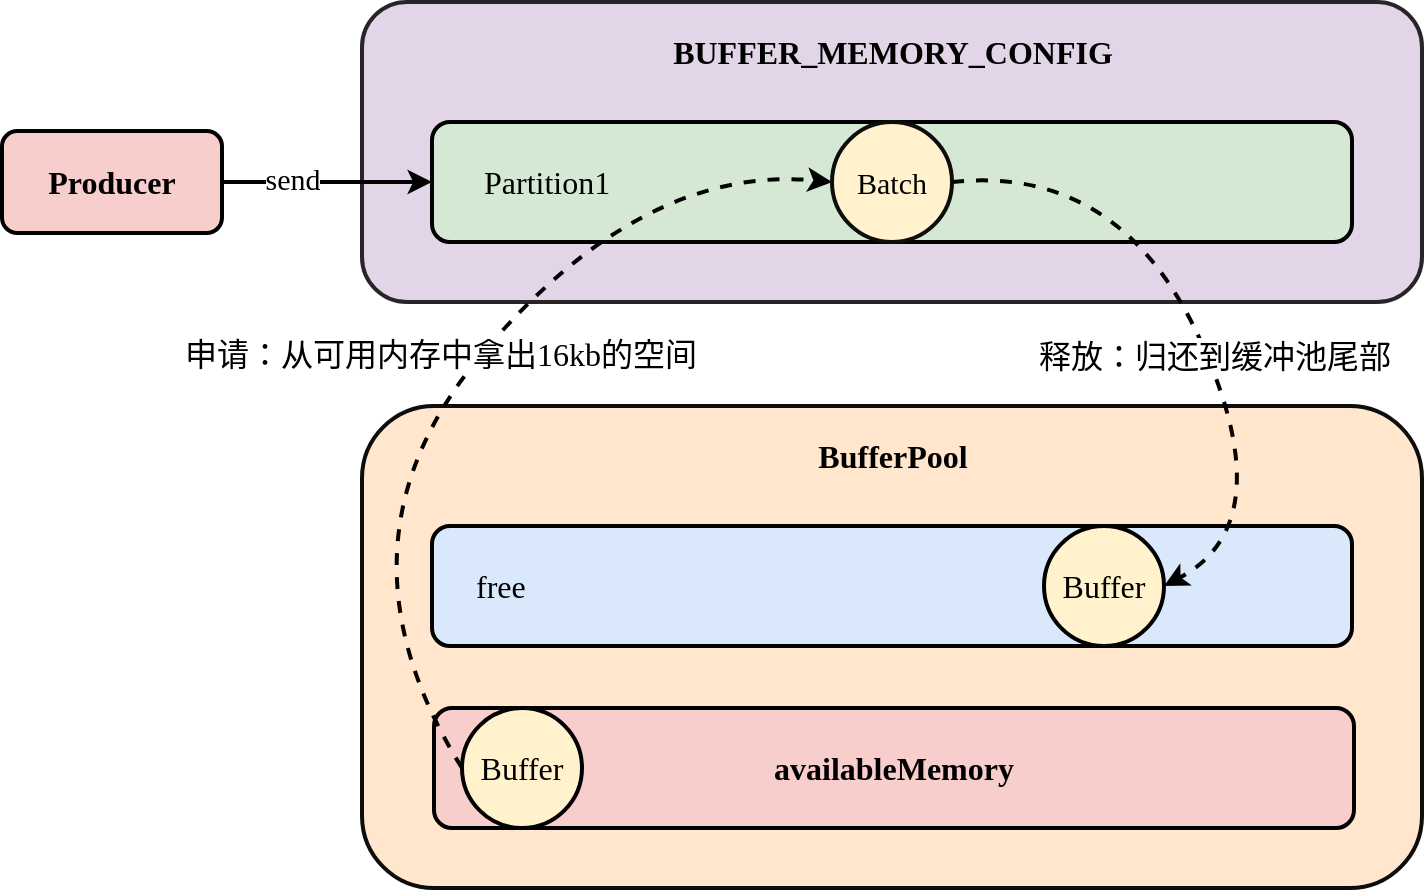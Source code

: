 <mxfile version="21.2.8" type="device">
  <diagram name="Page-1" id="4jEeTd7mvgLUH5QwcUFO">
    <mxGraphModel dx="1649" dy="621" grid="1" gridSize="10" guides="1" tooltips="1" connect="1" arrows="1" fold="1" page="1" pageScale="1" pageWidth="827" pageHeight="1169" math="0" shadow="0">
      <root>
        <mxCell id="0" />
        <mxCell id="1" parent="0" />
        <mxCell id="FmmOy0Gf5pX21H7wCrZ3-6" value="" style="rounded=1;whiteSpace=wrap;html=1;fillColor=#ffe6cc;strokeColor=#0d0d0c;strokeWidth=2;" vertex="1" parent="1">
          <mxGeometry x="120" y="321" width="530" height="241" as="geometry" />
        </mxCell>
        <mxCell id="FmmOy0Gf5pX21H7wCrZ3-13" value="&lt;b&gt;&lt;font style=&quot;font-size: 16px;&quot; face=&quot;Times New Roman&quot;&gt;availableMemory&lt;/font&gt;&lt;/b&gt;" style="rounded=1;whiteSpace=wrap;html=1;fillColor=#f8cecc;strokeColor=#000000;strokeWidth=2;" vertex="1" parent="1">
          <mxGeometry x="156" y="472" width="460" height="60" as="geometry" />
        </mxCell>
        <mxCell id="FmmOy0Gf5pX21H7wCrZ3-1" value="" style="rounded=1;whiteSpace=wrap;html=1;fillColor=#e1d5e7;strokeColor=#272527;strokeWidth=2;" vertex="1" parent="1">
          <mxGeometry x="120" y="119" width="530" height="150" as="geometry" />
        </mxCell>
        <mxCell id="FmmOy0Gf5pX21H7wCrZ3-2" value="&lt;font face=&quot;Times New Roman&quot; style=&quot;font-size: 16px;&quot;&gt;&amp;nbsp; &amp;nbsp; &amp;nbsp; &lt;font style=&quot;font-size: 16px;&quot;&gt;Partition1&lt;/font&gt;&lt;/font&gt;" style="rounded=1;whiteSpace=wrap;html=1;fillColor=#d5e8d4;strokeColor=#000000;align=left;strokeWidth=2;" vertex="1" parent="1">
          <mxGeometry x="155" y="179" width="460" height="60" as="geometry" />
        </mxCell>
        <mxCell id="FmmOy0Gf5pX21H7wCrZ3-3" value="&lt;font size=&quot;1&quot; style=&quot;&quot; face=&quot;Times New Roman&quot;&gt;&lt;b style=&quot;font-size: 16px;&quot;&gt;BUFFER_MEMORY_CONFIG&lt;/b&gt;&lt;/font&gt;" style="text;html=1;align=center;verticalAlign=middle;resizable=0;points=[];autosize=1;strokeColor=none;fillColor=none;" vertex="1" parent="1">
          <mxGeometry x="265" y="129" width="240" height="30" as="geometry" />
        </mxCell>
        <mxCell id="FmmOy0Gf5pX21H7wCrZ3-5" value="&lt;font face=&quot;Times New Roman&quot; style=&quot;font-size: 15px;&quot;&gt;Batch&lt;/font&gt;" style="ellipse;whiteSpace=wrap;html=1;aspect=fixed;fillColor=#fff2cc;strokeColor=#0d0d0c;strokeWidth=2;" vertex="1" parent="1">
          <mxGeometry x="355" y="179" width="60" height="60" as="geometry" />
        </mxCell>
        <mxCell id="FmmOy0Gf5pX21H7wCrZ3-7" value="&lt;font face=&quot;Times New Roman&quot; style=&quot;font-size: 16px;&quot;&gt;&amp;nbsp; &amp;nbsp; &amp;nbsp;free&lt;/font&gt;" style="rounded=1;whiteSpace=wrap;html=1;align=left;fillColor=#dae8fc;strokeColor=#000000;strokeWidth=2;" vertex="1" parent="1">
          <mxGeometry x="155" y="381" width="460" height="60" as="geometry" />
        </mxCell>
        <mxCell id="FmmOy0Gf5pX21H7wCrZ3-8" value="&lt;b&gt;&lt;font style=&quot;font-size: 16px;&quot; face=&quot;Times New Roman&quot;&gt;BufferPool&lt;/font&gt;&lt;/b&gt;" style="text;html=1;align=center;verticalAlign=middle;resizable=0;points=[];autosize=1;strokeColor=none;fillColor=none;" vertex="1" parent="1">
          <mxGeometry x="335" y="331" width="100" height="30" as="geometry" />
        </mxCell>
        <mxCell id="FmmOy0Gf5pX21H7wCrZ3-10" value="&lt;font face=&quot;Times New Roman&quot; style=&quot;font-size: 16px;&quot;&gt;Buffer&lt;/font&gt;" style="ellipse;whiteSpace=wrap;html=1;aspect=fixed;fillColor=#fff2cc;strokeColor=#000000;strokeWidth=2;" vertex="1" parent="1">
          <mxGeometry x="170" y="472" width="60" height="60" as="geometry" />
        </mxCell>
        <mxCell id="FmmOy0Gf5pX21H7wCrZ3-15" value="&lt;font face=&quot;Times New Roman&quot; style=&quot;font-size: 16px;&quot;&gt;Buffer&lt;/font&gt;" style="ellipse;whiteSpace=wrap;html=1;aspect=fixed;fillColor=#fff2cc;strokeColor=#000000;strokeWidth=2;" vertex="1" parent="1">
          <mxGeometry x="461" y="381" width="60" height="60" as="geometry" />
        </mxCell>
        <mxCell id="FmmOy0Gf5pX21H7wCrZ3-16" value="&lt;font face=&quot;Times New Roman&quot; style=&quot;font-size: 16px;&quot;&gt;&lt;b&gt;Producer&lt;/b&gt;&lt;/font&gt;" style="rounded=1;whiteSpace=wrap;html=1;fillColor=#f8cecc;strokeColor=#000000;strokeWidth=2;" vertex="1" parent="1">
          <mxGeometry x="-60" y="183.5" width="110" height="51" as="geometry" />
        </mxCell>
        <mxCell id="FmmOy0Gf5pX21H7wCrZ3-17" value="" style="endArrow=classic;html=1;rounded=0;exitX=1;exitY=0.5;exitDx=0;exitDy=0;entryX=0;entryY=0.5;entryDx=0;entryDy=0;strokeWidth=2;" edge="1" parent="1" source="FmmOy0Gf5pX21H7wCrZ3-16" target="FmmOy0Gf5pX21H7wCrZ3-2">
          <mxGeometry width="50" height="50" relative="1" as="geometry">
            <mxPoint x="160" y="340" as="sourcePoint" />
            <mxPoint x="210" y="290" as="targetPoint" />
          </mxGeometry>
        </mxCell>
        <mxCell id="FmmOy0Gf5pX21H7wCrZ3-19" value="&lt;font face=&quot;Times New Roman&quot; style=&quot;font-size: 15px;&quot;&gt;send&lt;/font&gt;" style="edgeLabel;html=1;align=center;verticalAlign=middle;resizable=0;points=[];" vertex="1" connectable="0" parent="FmmOy0Gf5pX21H7wCrZ3-17">
          <mxGeometry x="-0.293" y="-3" relative="1" as="geometry">
            <mxPoint x="-2" y="-5" as="offset" />
          </mxGeometry>
        </mxCell>
        <mxCell id="FmmOy0Gf5pX21H7wCrZ3-20" value="" style="curved=1;endArrow=classic;html=1;rounded=0;exitX=0;exitY=0.5;exitDx=0;exitDy=0;entryX=0;entryY=0.5;entryDx=0;entryDy=0;dashed=1;strokeWidth=2;" edge="1" parent="1" source="FmmOy0Gf5pX21H7wCrZ3-10" target="FmmOy0Gf5pX21H7wCrZ3-5">
          <mxGeometry width="50" height="50" relative="1" as="geometry">
            <mxPoint x="300" y="400" as="sourcePoint" />
            <mxPoint x="350" y="350" as="targetPoint" />
            <Array as="points">
              <mxPoint x="100" y="390" />
              <mxPoint x="260" y="200" />
            </Array>
          </mxGeometry>
        </mxCell>
        <mxCell id="FmmOy0Gf5pX21H7wCrZ3-25" value="&lt;font face=&quot;Times New Roman&quot; style=&quot;font-size: 16px;&quot;&gt;申请：从可用内存中拿出16kb的空间&lt;/font&gt;" style="edgeLabel;html=1;align=center;verticalAlign=middle;resizable=0;points=[];" vertex="1" connectable="0" parent="FmmOy0Gf5pX21H7wCrZ3-20">
          <mxGeometry x="-0.008" relative="1" as="geometry">
            <mxPoint x="-8" y="-16" as="offset" />
          </mxGeometry>
        </mxCell>
        <mxCell id="FmmOy0Gf5pX21H7wCrZ3-26" value="" style="curved=1;endArrow=classic;html=1;rounded=0;exitX=1;exitY=0.5;exitDx=0;exitDy=0;entryX=1;entryY=0.5;entryDx=0;entryDy=0;dashed=1;strokeWidth=2;" edge="1" parent="1" source="FmmOy0Gf5pX21H7wCrZ3-5" target="FmmOy0Gf5pX21H7wCrZ3-15">
          <mxGeometry width="50" height="50" relative="1" as="geometry">
            <mxPoint x="700" y="360" as="sourcePoint" />
            <mxPoint x="750" y="290" as="targetPoint" />
            <Array as="points">
              <mxPoint x="500" y="200" />
              <mxPoint x="580" y="380" />
            </Array>
          </mxGeometry>
        </mxCell>
        <mxCell id="FmmOy0Gf5pX21H7wCrZ3-28" value="&lt;font face=&quot;Times New Roman&quot; style=&quot;font-size: 16px;&quot;&gt;释放：归还到缓冲池尾部&lt;/font&gt;" style="edgeLabel;html=1;align=center;verticalAlign=middle;resizable=0;points=[];" vertex="1" connectable="0" parent="FmmOy0Gf5pX21H7wCrZ3-26">
          <mxGeometry x="0.165" y="-2" relative="1" as="geometry">
            <mxPoint y="-13" as="offset" />
          </mxGeometry>
        </mxCell>
      </root>
    </mxGraphModel>
  </diagram>
</mxfile>
